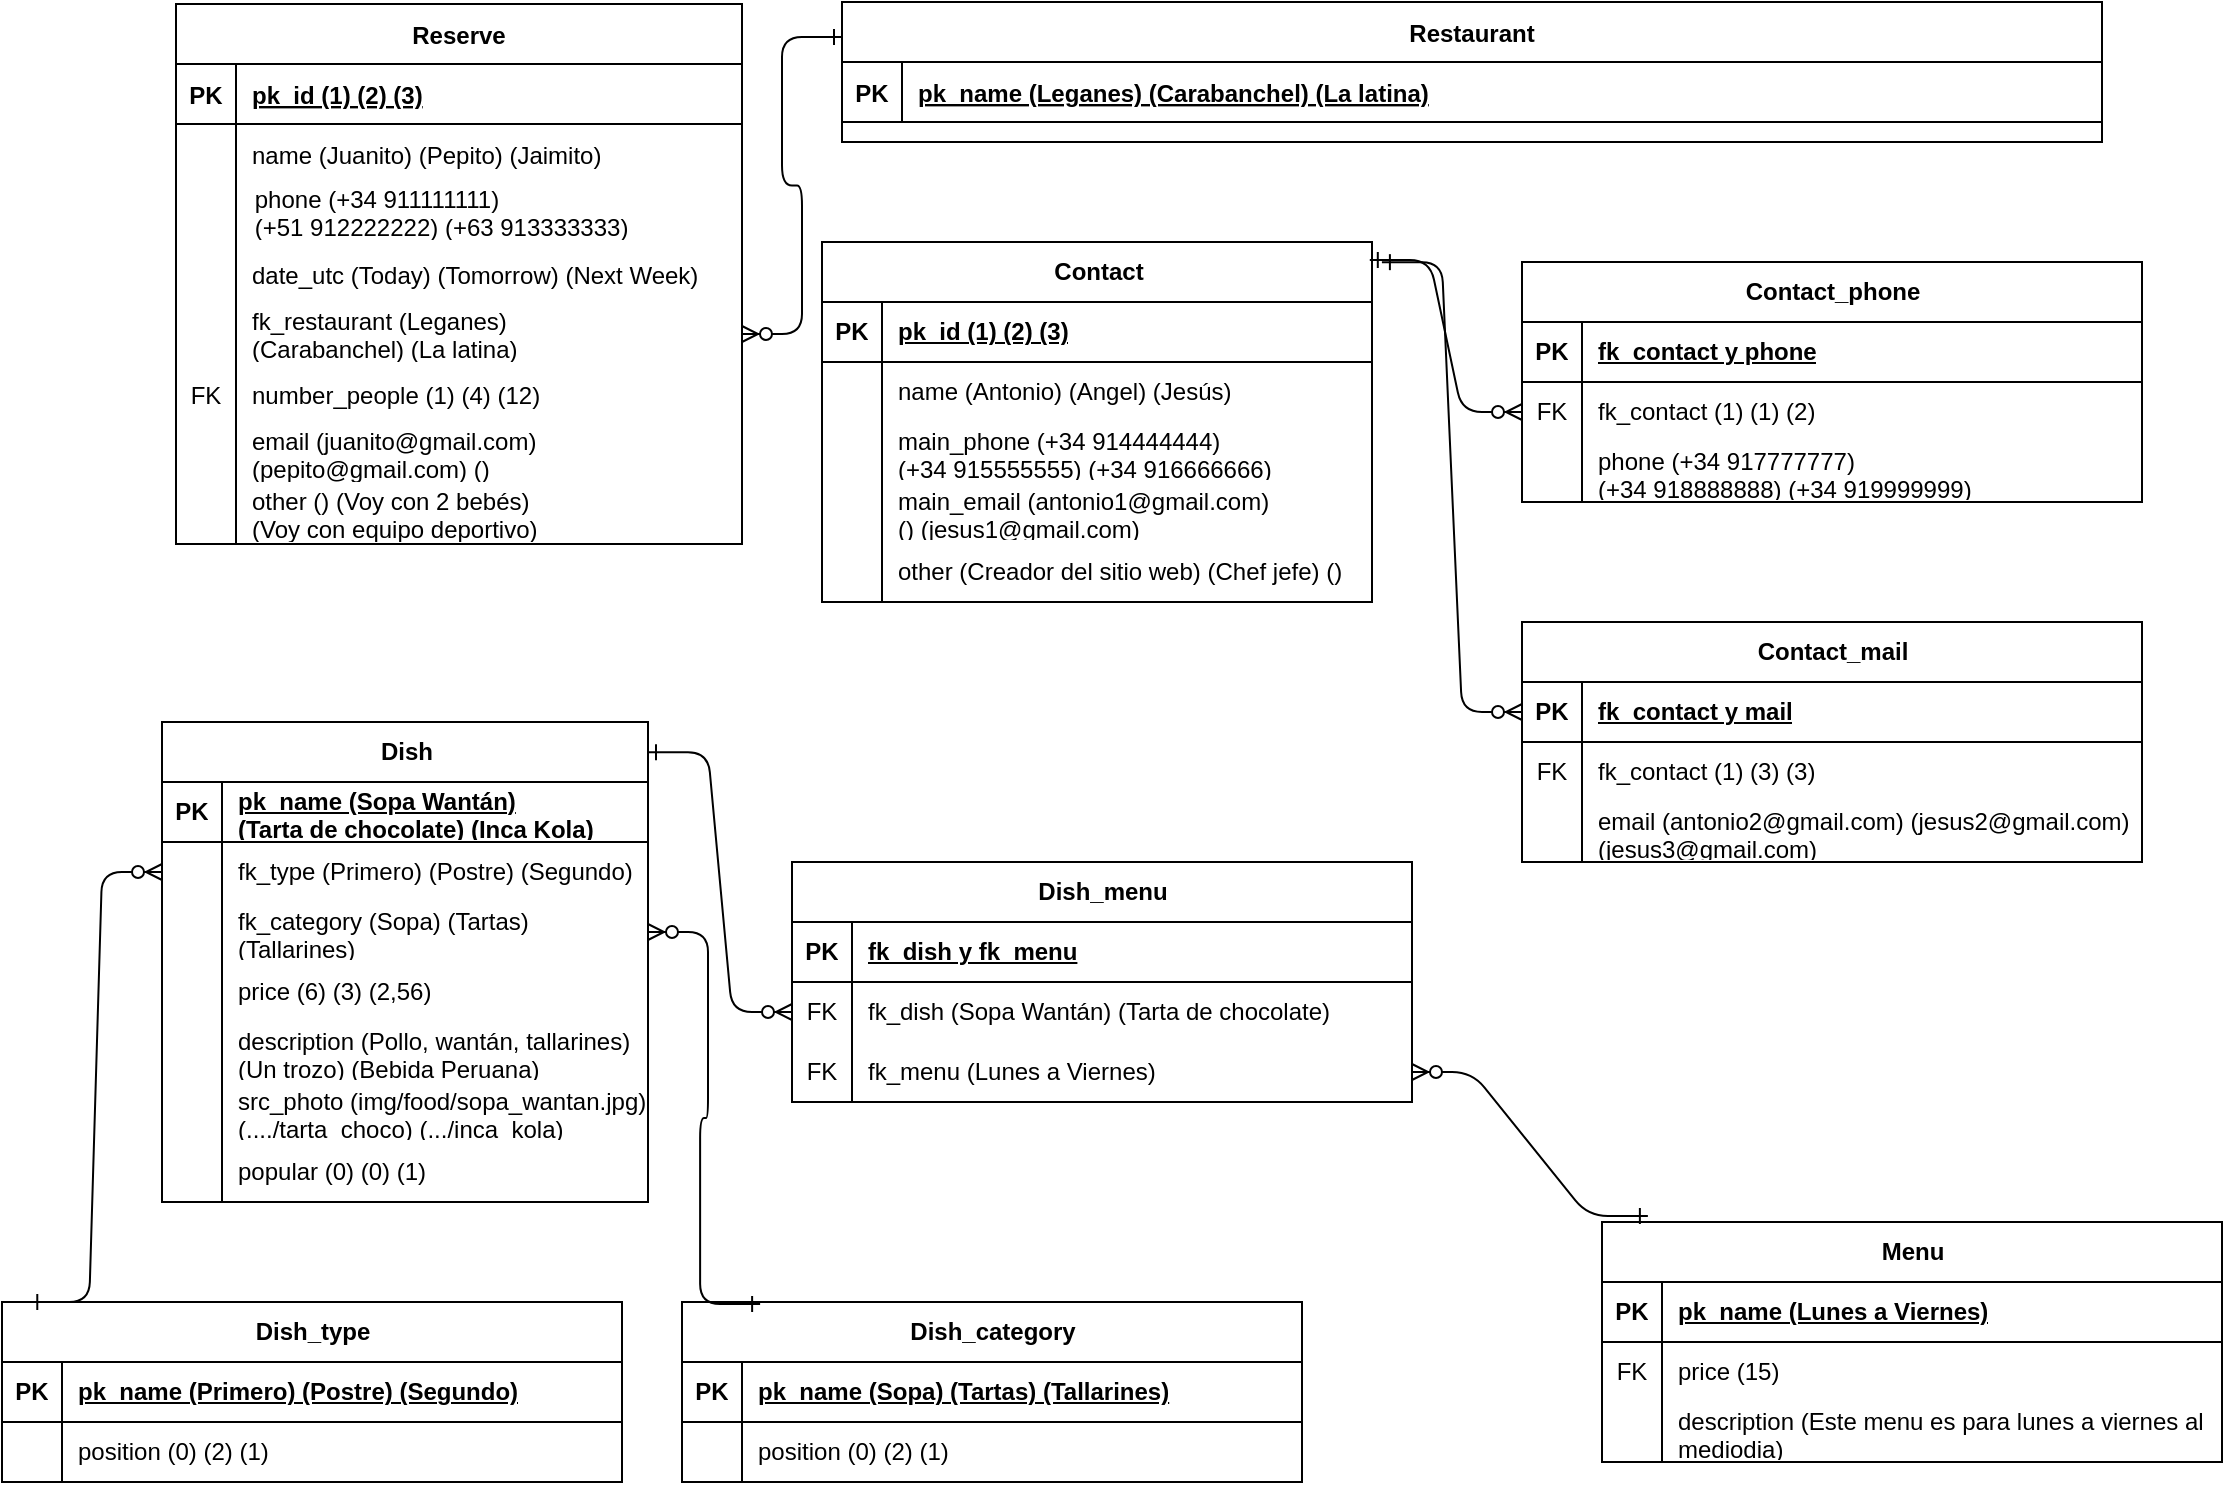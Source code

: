 <mxfile version="21.3.8" type="device">
  <diagram id="R2lEEEUBdFMjLlhIrx00" name="Page-1">
    <mxGraphModel dx="794" dy="492" grid="1" gridSize="10" guides="1" tooltips="1" connect="1" arrows="1" fold="1" page="1" pageScale="1" pageWidth="850" pageHeight="1100" math="0" shadow="0" extFonts="Permanent Marker^https://fonts.googleapis.com/css?family=Permanent+Marker">
      <root>
        <mxCell id="0" />
        <mxCell id="1" parent="0" />
        <mxCell id="C-vyLk0tnHw3VtMMgP7b-2" value="Restaurant" style="shape=table;startSize=30;container=1;collapsible=1;childLayout=tableLayout;fixedRows=1;rowLines=0;fontStyle=1;align=center;resizeLast=1;" parent="1" vertex="1">
          <mxGeometry x="450" y="120" width="630" height="70" as="geometry" />
        </mxCell>
        <mxCell id="C-vyLk0tnHw3VtMMgP7b-3" value="" style="shape=partialRectangle;collapsible=0;dropTarget=0;pointerEvents=0;fillColor=none;points=[[0,0.5],[1,0.5]];portConstraint=eastwest;top=0;left=0;right=0;bottom=1;" parent="C-vyLk0tnHw3VtMMgP7b-2" vertex="1">
          <mxGeometry y="30" width="630" height="30" as="geometry" />
        </mxCell>
        <mxCell id="C-vyLk0tnHw3VtMMgP7b-4" value="PK" style="shape=partialRectangle;overflow=hidden;connectable=0;fillColor=none;top=0;left=0;bottom=0;right=0;fontStyle=1;" parent="C-vyLk0tnHw3VtMMgP7b-3" vertex="1">
          <mxGeometry width="30" height="30" as="geometry">
            <mxRectangle width="30" height="30" as="alternateBounds" />
          </mxGeometry>
        </mxCell>
        <mxCell id="C-vyLk0tnHw3VtMMgP7b-5" value="pk_name (Leganes) (Carabanchel) (La latina)" style="shape=partialRectangle;overflow=hidden;connectable=0;fillColor=none;top=0;left=0;bottom=0;right=0;align=left;spacingLeft=6;fontStyle=5;" parent="C-vyLk0tnHw3VtMMgP7b-3" vertex="1">
          <mxGeometry x="30" width="600" height="30" as="geometry">
            <mxRectangle width="600" height="30" as="alternateBounds" />
          </mxGeometry>
        </mxCell>
        <mxCell id="C-vyLk0tnHw3VtMMgP7b-23" value="Reserve" style="shape=table;startSize=30;container=1;collapsible=1;childLayout=tableLayout;fixedRows=1;rowLines=0;fontStyle=1;align=center;resizeLast=1;" parent="1" vertex="1">
          <mxGeometry x="117" y="121" width="283" height="270" as="geometry">
            <mxRectangle x="120" y="120" width="100" height="30" as="alternateBounds" />
          </mxGeometry>
        </mxCell>
        <mxCell id="C-vyLk0tnHw3VtMMgP7b-24" value="" style="shape=partialRectangle;collapsible=0;dropTarget=0;pointerEvents=0;fillColor=none;points=[[0,0.5],[1,0.5]];portConstraint=eastwest;top=0;left=0;right=0;bottom=1;" parent="C-vyLk0tnHw3VtMMgP7b-23" vertex="1">
          <mxGeometry y="30" width="283" height="30" as="geometry" />
        </mxCell>
        <mxCell id="C-vyLk0tnHw3VtMMgP7b-25" value="PK" style="shape=partialRectangle;overflow=hidden;connectable=0;fillColor=none;top=0;left=0;bottom=0;right=0;fontStyle=1;" parent="C-vyLk0tnHw3VtMMgP7b-24" vertex="1">
          <mxGeometry width="30" height="30" as="geometry">
            <mxRectangle width="30" height="30" as="alternateBounds" />
          </mxGeometry>
        </mxCell>
        <mxCell id="C-vyLk0tnHw3VtMMgP7b-26" value="pk_id (1) (2) (3)" style="shape=partialRectangle;overflow=hidden;connectable=0;fillColor=none;top=0;left=0;bottom=0;right=0;align=left;spacingLeft=6;fontStyle=5;" parent="C-vyLk0tnHw3VtMMgP7b-24" vertex="1">
          <mxGeometry x="30" width="253" height="30" as="geometry">
            <mxRectangle width="253" height="30" as="alternateBounds" />
          </mxGeometry>
        </mxCell>
        <mxCell id="C-vyLk0tnHw3VtMMgP7b-27" value="" style="shape=partialRectangle;collapsible=0;dropTarget=0;pointerEvents=0;fillColor=none;points=[[0,0.5],[1,0.5]];portConstraint=eastwest;top=0;left=0;right=0;bottom=0;" parent="C-vyLk0tnHw3VtMMgP7b-23" vertex="1">
          <mxGeometry y="60" width="283" height="30" as="geometry" />
        </mxCell>
        <mxCell id="C-vyLk0tnHw3VtMMgP7b-28" value="" style="shape=partialRectangle;overflow=hidden;connectable=0;fillColor=none;top=0;left=0;bottom=0;right=0;" parent="C-vyLk0tnHw3VtMMgP7b-27" vertex="1">
          <mxGeometry width="30" height="30" as="geometry">
            <mxRectangle width="30" height="30" as="alternateBounds" />
          </mxGeometry>
        </mxCell>
        <mxCell id="C-vyLk0tnHw3VtMMgP7b-29" value="name (Juanito) (Pepito) (Jaimito)" style="shape=partialRectangle;overflow=hidden;connectable=0;fillColor=none;top=0;left=0;bottom=0;right=0;align=left;spacingLeft=6;" parent="C-vyLk0tnHw3VtMMgP7b-27" vertex="1">
          <mxGeometry x="30" width="253" height="30" as="geometry">
            <mxRectangle width="253" height="30" as="alternateBounds" />
          </mxGeometry>
        </mxCell>
        <mxCell id="7zgw28ENC4aDNDQbxI-Y-26" style="shape=partialRectangle;collapsible=0;dropTarget=0;pointerEvents=0;fillColor=none;points=[[0,0.5],[1,0.5]];portConstraint=eastwest;top=0;left=0;right=0;bottom=0;" parent="C-vyLk0tnHw3VtMMgP7b-23" vertex="1">
          <mxGeometry y="90" width="283" height="30" as="geometry" />
        </mxCell>
        <mxCell id="7zgw28ENC4aDNDQbxI-Y-27" style="shape=partialRectangle;overflow=hidden;connectable=0;fillColor=none;top=0;left=0;bottom=0;right=0;" parent="7zgw28ENC4aDNDQbxI-Y-26" vertex="1">
          <mxGeometry width="30" height="30" as="geometry">
            <mxRectangle width="30" height="30" as="alternateBounds" />
          </mxGeometry>
        </mxCell>
        <mxCell id="7zgw28ENC4aDNDQbxI-Y-28" style="shape=partialRectangle;overflow=hidden;connectable=0;fillColor=none;top=0;left=0;bottom=0;right=0;align=left;spacingLeft=6;" parent="7zgw28ENC4aDNDQbxI-Y-26" vertex="1">
          <mxGeometry x="30" width="253" height="30" as="geometry">
            <mxRectangle width="253" height="30" as="alternateBounds" />
          </mxGeometry>
        </mxCell>
        <mxCell id="7zgw28ENC4aDNDQbxI-Y-29" style="shape=partialRectangle;collapsible=0;dropTarget=0;pointerEvents=0;fillColor=none;points=[[0,0.5],[1,0.5]];portConstraint=eastwest;top=0;left=0;right=0;bottom=0;" parent="C-vyLk0tnHw3VtMMgP7b-23" vertex="1">
          <mxGeometry y="120" width="283" height="30" as="geometry" />
        </mxCell>
        <mxCell id="7zgw28ENC4aDNDQbxI-Y-30" style="shape=partialRectangle;overflow=hidden;connectable=0;fillColor=none;top=0;left=0;bottom=0;right=0;" parent="7zgw28ENC4aDNDQbxI-Y-29" vertex="1">
          <mxGeometry width="30" height="30" as="geometry">
            <mxRectangle width="30" height="30" as="alternateBounds" />
          </mxGeometry>
        </mxCell>
        <mxCell id="7zgw28ENC4aDNDQbxI-Y-31" value="date_utc (Today) (Tomorrow) (Next Week)" style="shape=partialRectangle;overflow=hidden;connectable=0;fillColor=none;top=0;left=0;bottom=0;right=0;align=left;spacingLeft=6;" parent="7zgw28ENC4aDNDQbxI-Y-29" vertex="1">
          <mxGeometry x="30" width="253" height="30" as="geometry">
            <mxRectangle width="253" height="30" as="alternateBounds" />
          </mxGeometry>
        </mxCell>
        <mxCell id="7zgw28ENC4aDNDQbxI-Y-32" style="shape=partialRectangle;collapsible=0;dropTarget=0;pointerEvents=0;fillColor=none;points=[[0,0.5],[1,0.5]];portConstraint=eastwest;top=0;left=0;right=0;bottom=0;" parent="C-vyLk0tnHw3VtMMgP7b-23" vertex="1">
          <mxGeometry y="150" width="283" height="30" as="geometry" />
        </mxCell>
        <mxCell id="7zgw28ENC4aDNDQbxI-Y-33" style="shape=partialRectangle;overflow=hidden;connectable=0;fillColor=none;top=0;left=0;bottom=0;right=0;" parent="7zgw28ENC4aDNDQbxI-Y-32" vertex="1">
          <mxGeometry width="30" height="30" as="geometry">
            <mxRectangle width="30" height="30" as="alternateBounds" />
          </mxGeometry>
        </mxCell>
        <mxCell id="7zgw28ENC4aDNDQbxI-Y-34" value="fk_restaurant (Leganes)&#xa;(Carabanchel) (La latina)" style="shape=partialRectangle;overflow=hidden;connectable=0;fillColor=none;top=0;left=0;bottom=0;right=0;align=left;spacingLeft=6;" parent="7zgw28ENC4aDNDQbxI-Y-32" vertex="1">
          <mxGeometry x="30" width="253" height="30" as="geometry">
            <mxRectangle width="253" height="30" as="alternateBounds" />
          </mxGeometry>
        </mxCell>
        <mxCell id="7zgw28ENC4aDNDQbxI-Y-35" style="shape=partialRectangle;collapsible=0;dropTarget=0;pointerEvents=0;fillColor=none;points=[[0,0.5],[1,0.5]];portConstraint=eastwest;top=0;left=0;right=0;bottom=0;" parent="C-vyLk0tnHw3VtMMgP7b-23" vertex="1">
          <mxGeometry y="180" width="283" height="30" as="geometry" />
        </mxCell>
        <mxCell id="7zgw28ENC4aDNDQbxI-Y-36" value="FK" style="shape=partialRectangle;overflow=hidden;connectable=0;fillColor=none;top=0;left=0;bottom=0;right=0;" parent="7zgw28ENC4aDNDQbxI-Y-35" vertex="1">
          <mxGeometry width="30" height="30" as="geometry">
            <mxRectangle width="30" height="30" as="alternateBounds" />
          </mxGeometry>
        </mxCell>
        <mxCell id="7zgw28ENC4aDNDQbxI-Y-37" value="number_people (1) (4) (12)" style="shape=partialRectangle;overflow=hidden;connectable=0;fillColor=none;top=0;left=0;bottom=0;right=0;align=left;spacingLeft=6;" parent="7zgw28ENC4aDNDQbxI-Y-35" vertex="1">
          <mxGeometry x="30" width="253" height="30" as="geometry">
            <mxRectangle width="253" height="30" as="alternateBounds" />
          </mxGeometry>
        </mxCell>
        <mxCell id="7zgw28ENC4aDNDQbxI-Y-60" style="shape=partialRectangle;collapsible=0;dropTarget=0;pointerEvents=0;fillColor=none;points=[[0,0.5],[1,0.5]];portConstraint=eastwest;top=0;left=0;right=0;bottom=0;" parent="C-vyLk0tnHw3VtMMgP7b-23" vertex="1">
          <mxGeometry y="210" width="283" height="30" as="geometry" />
        </mxCell>
        <mxCell id="7zgw28ENC4aDNDQbxI-Y-61" style="shape=partialRectangle;overflow=hidden;connectable=0;fillColor=none;top=0;left=0;bottom=0;right=0;" parent="7zgw28ENC4aDNDQbxI-Y-60" vertex="1">
          <mxGeometry width="30" height="30" as="geometry">
            <mxRectangle width="30" height="30" as="alternateBounds" />
          </mxGeometry>
        </mxCell>
        <mxCell id="7zgw28ENC4aDNDQbxI-Y-62" value="email (juanito@gmail.com) &#xa;(pepito@gmail.com) ()" style="shape=partialRectangle;overflow=hidden;connectable=0;fillColor=none;top=0;left=0;bottom=0;right=0;align=left;spacingLeft=6;" parent="7zgw28ENC4aDNDQbxI-Y-60" vertex="1">
          <mxGeometry x="30" width="253" height="30" as="geometry">
            <mxRectangle width="253" height="30" as="alternateBounds" />
          </mxGeometry>
        </mxCell>
        <mxCell id="p3CzTbBuklU4de4eUXxP-23" style="shape=partialRectangle;collapsible=0;dropTarget=0;pointerEvents=0;fillColor=none;points=[[0,0.5],[1,0.5]];portConstraint=eastwest;top=0;left=0;right=0;bottom=0;" parent="C-vyLk0tnHw3VtMMgP7b-23" vertex="1">
          <mxGeometry y="240" width="283" height="30" as="geometry" />
        </mxCell>
        <mxCell id="p3CzTbBuklU4de4eUXxP-24" style="shape=partialRectangle;overflow=hidden;connectable=0;fillColor=none;top=0;left=0;bottom=0;right=0;" parent="p3CzTbBuklU4de4eUXxP-23" vertex="1">
          <mxGeometry width="30" height="30" as="geometry">
            <mxRectangle width="30" height="30" as="alternateBounds" />
          </mxGeometry>
        </mxCell>
        <mxCell id="p3CzTbBuklU4de4eUXxP-25" value="other () (Voy con 2 bebés) &#xa;(Voy con equipo deportivo)" style="shape=partialRectangle;overflow=hidden;connectable=0;fillColor=none;top=0;left=0;bottom=0;right=0;align=left;spacingLeft=6;" parent="p3CzTbBuklU4de4eUXxP-23" vertex="1">
          <mxGeometry x="30" width="253" height="30" as="geometry">
            <mxRectangle width="253" height="30" as="alternateBounds" />
          </mxGeometry>
        </mxCell>
        <mxCell id="7zgw28ENC4aDNDQbxI-Y-10" value="" style="shape=partialRectangle;collapsible=0;dropTarget=0;pointerEvents=0;fillColor=none;points=[[0,0.5],[1,0.5]];portConstraint=eastwest;top=0;left=0;right=0;bottom=0;" parent="1" vertex="1">
          <mxGeometry x="118" y="210" width="282" height="30" as="geometry" />
        </mxCell>
        <mxCell id="7zgw28ENC4aDNDQbxI-Y-11" value="" style="shape=partialRectangle;overflow=hidden;connectable=0;fillColor=none;top=0;left=0;bottom=0;right=0;" parent="7zgw28ENC4aDNDQbxI-Y-10" vertex="1">
          <mxGeometry width="32.538" height="30" as="geometry" />
        </mxCell>
        <mxCell id="7zgw28ENC4aDNDQbxI-Y-12" value="phone (+34 911111111) &#xa;(+51 912222222) (+63 913333333)" style="shape=partialRectangle;overflow=hidden;connectable=0;fillColor=none;top=0;left=0;bottom=0;right=0;align=left;spacingLeft=6;" parent="7zgw28ENC4aDNDQbxI-Y-10" vertex="1">
          <mxGeometry x="30.369" width="249.462" height="30" as="geometry" />
        </mxCell>
        <mxCell id="C-vyLk0tnHw3VtMMgP7b-1" value="" style="edgeStyle=entityRelationEdgeStyle;endArrow=ERzeroToMany;startArrow=ERone;endFill=1;startFill=0;exitX=0;exitY=0.25;exitDx=0;exitDy=0;entryX=1;entryY=0.5;entryDx=0;entryDy=0;" parent="1" source="C-vyLk0tnHw3VtMMgP7b-2" target="7zgw28ENC4aDNDQbxI-Y-32" edge="1">
          <mxGeometry width="100" height="100" relative="1" as="geometry">
            <mxPoint x="340" y="720" as="sourcePoint" />
            <mxPoint x="440" y="620" as="targetPoint" />
          </mxGeometry>
        </mxCell>
        <mxCell id="p3CzTbBuklU4de4eUXxP-29" value="Dish" style="shape=table;startSize=30;container=1;collapsible=1;childLayout=tableLayout;fixedRows=1;rowLines=0;fontStyle=1;align=center;resizeLast=1;html=1;" parent="1" vertex="1">
          <mxGeometry x="110" y="480" width="243" height="240" as="geometry" />
        </mxCell>
        <mxCell id="p3CzTbBuklU4de4eUXxP-30" value="" style="shape=tableRow;horizontal=0;startSize=0;swimlaneHead=0;swimlaneBody=0;fillColor=none;collapsible=0;dropTarget=0;points=[[0,0.5],[1,0.5]];portConstraint=eastwest;top=0;left=0;right=0;bottom=1;" parent="p3CzTbBuklU4de4eUXxP-29" vertex="1">
          <mxGeometry y="30" width="243" height="30" as="geometry" />
        </mxCell>
        <mxCell id="p3CzTbBuklU4de4eUXxP-31" value="PK" style="shape=partialRectangle;connectable=0;fillColor=none;top=0;left=0;bottom=0;right=0;fontStyle=1;overflow=hidden;whiteSpace=wrap;html=1;" parent="p3CzTbBuklU4de4eUXxP-30" vertex="1">
          <mxGeometry width="30" height="30" as="geometry">
            <mxRectangle width="30" height="30" as="alternateBounds" />
          </mxGeometry>
        </mxCell>
        <mxCell id="p3CzTbBuklU4de4eUXxP-32" value="pk_name (Sopa Wantán) &lt;br&gt;(Tarta de chocolate) (Inca Kola)" style="shape=partialRectangle;connectable=0;fillColor=none;top=0;left=0;bottom=0;right=0;align=left;spacingLeft=6;fontStyle=5;overflow=hidden;whiteSpace=wrap;html=1;" parent="p3CzTbBuklU4de4eUXxP-30" vertex="1">
          <mxGeometry x="30" width="213" height="30" as="geometry">
            <mxRectangle width="213" height="30" as="alternateBounds" />
          </mxGeometry>
        </mxCell>
        <mxCell id="p3CzTbBuklU4de4eUXxP-33" value="" style="shape=tableRow;horizontal=0;startSize=0;swimlaneHead=0;swimlaneBody=0;fillColor=none;collapsible=0;dropTarget=0;points=[[0,0.5],[1,0.5]];portConstraint=eastwest;top=0;left=0;right=0;bottom=0;" parent="p3CzTbBuklU4de4eUXxP-29" vertex="1">
          <mxGeometry y="60" width="243" height="30" as="geometry" />
        </mxCell>
        <mxCell id="p3CzTbBuklU4de4eUXxP-34" value="" style="shape=partialRectangle;connectable=0;fillColor=none;top=0;left=0;bottom=0;right=0;editable=1;overflow=hidden;whiteSpace=wrap;html=1;" parent="p3CzTbBuklU4de4eUXxP-33" vertex="1">
          <mxGeometry width="30" height="30" as="geometry">
            <mxRectangle width="30" height="30" as="alternateBounds" />
          </mxGeometry>
        </mxCell>
        <mxCell id="p3CzTbBuklU4de4eUXxP-35" value="fk_type (Primero) (Postre) (Segundo)" style="shape=partialRectangle;connectable=0;fillColor=none;top=0;left=0;bottom=0;right=0;align=left;spacingLeft=6;overflow=hidden;whiteSpace=wrap;html=1;" parent="p3CzTbBuklU4de4eUXxP-33" vertex="1">
          <mxGeometry x="30" width="213" height="30" as="geometry">
            <mxRectangle width="213" height="30" as="alternateBounds" />
          </mxGeometry>
        </mxCell>
        <mxCell id="p3CzTbBuklU4de4eUXxP-36" value="" style="shape=tableRow;horizontal=0;startSize=0;swimlaneHead=0;swimlaneBody=0;fillColor=none;collapsible=0;dropTarget=0;points=[[0,0.5],[1,0.5]];portConstraint=eastwest;top=0;left=0;right=0;bottom=0;" parent="p3CzTbBuklU4de4eUXxP-29" vertex="1">
          <mxGeometry y="90" width="243" height="30" as="geometry" />
        </mxCell>
        <mxCell id="p3CzTbBuklU4de4eUXxP-37" value="" style="shape=partialRectangle;connectable=0;fillColor=none;top=0;left=0;bottom=0;right=0;editable=1;overflow=hidden;whiteSpace=wrap;html=1;" parent="p3CzTbBuklU4de4eUXxP-36" vertex="1">
          <mxGeometry width="30" height="30" as="geometry">
            <mxRectangle width="30" height="30" as="alternateBounds" />
          </mxGeometry>
        </mxCell>
        <mxCell id="p3CzTbBuklU4de4eUXxP-38" value="fk_category&amp;nbsp;(Sopa) (Tartas) (Tallarines)" style="shape=partialRectangle;connectable=0;fillColor=none;top=0;left=0;bottom=0;right=0;align=left;spacingLeft=6;overflow=hidden;whiteSpace=wrap;html=1;" parent="p3CzTbBuklU4de4eUXxP-36" vertex="1">
          <mxGeometry x="30" width="213" height="30" as="geometry">
            <mxRectangle width="213" height="30" as="alternateBounds" />
          </mxGeometry>
        </mxCell>
        <mxCell id="p3CzTbBuklU4de4eUXxP-63" style="shape=tableRow;horizontal=0;startSize=0;swimlaneHead=0;swimlaneBody=0;fillColor=none;collapsible=0;dropTarget=0;points=[[0,0.5],[1,0.5]];portConstraint=eastwest;top=0;left=0;right=0;bottom=0;" parent="p3CzTbBuklU4de4eUXxP-29" vertex="1">
          <mxGeometry y="120" width="243" height="30" as="geometry" />
        </mxCell>
        <mxCell id="p3CzTbBuklU4de4eUXxP-64" style="shape=partialRectangle;connectable=0;fillColor=none;top=0;left=0;bottom=0;right=0;editable=1;overflow=hidden;whiteSpace=wrap;html=1;" parent="p3CzTbBuklU4de4eUXxP-63" vertex="1">
          <mxGeometry width="30" height="30" as="geometry">
            <mxRectangle width="30" height="30" as="alternateBounds" />
          </mxGeometry>
        </mxCell>
        <mxCell id="p3CzTbBuklU4de4eUXxP-65" value="price (6) (3) (2,56)" style="shape=partialRectangle;connectable=0;fillColor=none;top=0;left=0;bottom=0;right=0;align=left;spacingLeft=6;overflow=hidden;whiteSpace=wrap;html=1;" parent="p3CzTbBuklU4de4eUXxP-63" vertex="1">
          <mxGeometry x="30" width="213" height="30" as="geometry">
            <mxRectangle width="213" height="30" as="alternateBounds" />
          </mxGeometry>
        </mxCell>
        <mxCell id="p3CzTbBuklU4de4eUXxP-66" style="shape=tableRow;horizontal=0;startSize=0;swimlaneHead=0;swimlaneBody=0;fillColor=none;collapsible=0;dropTarget=0;points=[[0,0.5],[1,0.5]];portConstraint=eastwest;top=0;left=0;right=0;bottom=0;" parent="p3CzTbBuklU4de4eUXxP-29" vertex="1">
          <mxGeometry y="150" width="243" height="30" as="geometry" />
        </mxCell>
        <mxCell id="p3CzTbBuklU4de4eUXxP-67" style="shape=partialRectangle;connectable=0;fillColor=none;top=0;left=0;bottom=0;right=0;editable=1;overflow=hidden;whiteSpace=wrap;html=1;" parent="p3CzTbBuklU4de4eUXxP-66" vertex="1">
          <mxGeometry width="30" height="30" as="geometry">
            <mxRectangle width="30" height="30" as="alternateBounds" />
          </mxGeometry>
        </mxCell>
        <mxCell id="p3CzTbBuklU4de4eUXxP-68" value="description (Pollo, wantán, tallarines)&lt;br style=&quot;border-color: var(--border-color);&quot;&gt;(Un trozo) (Bebida Peruana)" style="shape=partialRectangle;connectable=0;fillColor=none;top=0;left=0;bottom=0;right=0;align=left;spacingLeft=6;overflow=hidden;whiteSpace=wrap;html=1;" parent="p3CzTbBuklU4de4eUXxP-66" vertex="1">
          <mxGeometry x="30" width="213" height="30" as="geometry">
            <mxRectangle width="213" height="30" as="alternateBounds" />
          </mxGeometry>
        </mxCell>
        <mxCell id="PbHq4j0UCil3_hAsbw6i-41" style="shape=tableRow;horizontal=0;startSize=0;swimlaneHead=0;swimlaneBody=0;fillColor=none;collapsible=0;dropTarget=0;points=[[0,0.5],[1,0.5]];portConstraint=eastwest;top=0;left=0;right=0;bottom=0;" vertex="1" parent="p3CzTbBuklU4de4eUXxP-29">
          <mxGeometry y="180" width="243" height="30" as="geometry" />
        </mxCell>
        <mxCell id="PbHq4j0UCil3_hAsbw6i-42" style="shape=partialRectangle;connectable=0;fillColor=none;top=0;left=0;bottom=0;right=0;editable=1;overflow=hidden;whiteSpace=wrap;html=1;" vertex="1" parent="PbHq4j0UCil3_hAsbw6i-41">
          <mxGeometry width="30" height="30" as="geometry">
            <mxRectangle width="30" height="30" as="alternateBounds" />
          </mxGeometry>
        </mxCell>
        <mxCell id="PbHq4j0UCil3_hAsbw6i-43" value="src_photo (img/food/sopa_wantan.jpg)&lt;br style=&quot;border-color: var(--border-color);&quot;&gt;(..../tarta_choco) (.../inca_kola)" style="shape=partialRectangle;connectable=0;fillColor=none;top=0;left=0;bottom=0;right=0;align=left;spacingLeft=6;overflow=hidden;whiteSpace=wrap;html=1;" vertex="1" parent="PbHq4j0UCil3_hAsbw6i-41">
          <mxGeometry x="30" width="213" height="30" as="geometry">
            <mxRectangle width="213" height="30" as="alternateBounds" />
          </mxGeometry>
        </mxCell>
        <mxCell id="PbHq4j0UCil3_hAsbw6i-38" style="shape=tableRow;horizontal=0;startSize=0;swimlaneHead=0;swimlaneBody=0;fillColor=none;collapsible=0;dropTarget=0;points=[[0,0.5],[1,0.5]];portConstraint=eastwest;top=0;left=0;right=0;bottom=0;" vertex="1" parent="p3CzTbBuklU4de4eUXxP-29">
          <mxGeometry y="210" width="243" height="30" as="geometry" />
        </mxCell>
        <mxCell id="PbHq4j0UCil3_hAsbw6i-39" style="shape=partialRectangle;connectable=0;fillColor=none;top=0;left=0;bottom=0;right=0;editable=1;overflow=hidden;whiteSpace=wrap;html=1;" vertex="1" parent="PbHq4j0UCil3_hAsbw6i-38">
          <mxGeometry width="30" height="30" as="geometry">
            <mxRectangle width="30" height="30" as="alternateBounds" />
          </mxGeometry>
        </mxCell>
        <mxCell id="PbHq4j0UCil3_hAsbw6i-40" value="popular (0) (0) (1)" style="shape=partialRectangle;connectable=0;fillColor=none;top=0;left=0;bottom=0;right=0;align=left;spacingLeft=6;overflow=hidden;whiteSpace=wrap;html=1;" vertex="1" parent="PbHq4j0UCil3_hAsbw6i-38">
          <mxGeometry x="30" width="213" height="30" as="geometry">
            <mxRectangle width="213" height="30" as="alternateBounds" />
          </mxGeometry>
        </mxCell>
        <mxCell id="p3CzTbBuklU4de4eUXxP-47" value="Contact" style="shape=table;startSize=30;container=1;collapsible=1;childLayout=tableLayout;fixedRows=1;rowLines=0;fontStyle=1;align=center;resizeLast=1;html=1;" parent="1" vertex="1">
          <mxGeometry x="440" y="240" width="275" height="180" as="geometry" />
        </mxCell>
        <mxCell id="p3CzTbBuklU4de4eUXxP-48" value="" style="shape=tableRow;horizontal=0;startSize=0;swimlaneHead=0;swimlaneBody=0;fillColor=none;collapsible=0;dropTarget=0;points=[[0,0.5],[1,0.5]];portConstraint=eastwest;top=0;left=0;right=0;bottom=1;" parent="p3CzTbBuklU4de4eUXxP-47" vertex="1">
          <mxGeometry y="30" width="275" height="30" as="geometry" />
        </mxCell>
        <mxCell id="p3CzTbBuklU4de4eUXxP-49" value="PK" style="shape=partialRectangle;connectable=0;fillColor=none;top=0;left=0;bottom=0;right=0;fontStyle=1;overflow=hidden;whiteSpace=wrap;html=1;" parent="p3CzTbBuklU4de4eUXxP-48" vertex="1">
          <mxGeometry width="30" height="30" as="geometry">
            <mxRectangle width="30" height="30" as="alternateBounds" />
          </mxGeometry>
        </mxCell>
        <mxCell id="p3CzTbBuklU4de4eUXxP-50" value="pk_id&amp;nbsp;(1) (2) (3)" style="shape=partialRectangle;connectable=0;fillColor=none;top=0;left=0;bottom=0;right=0;align=left;spacingLeft=6;fontStyle=5;overflow=hidden;whiteSpace=wrap;html=1;" parent="p3CzTbBuklU4de4eUXxP-48" vertex="1">
          <mxGeometry x="30" width="245" height="30" as="geometry">
            <mxRectangle width="245" height="30" as="alternateBounds" />
          </mxGeometry>
        </mxCell>
        <mxCell id="p3CzTbBuklU4de4eUXxP-51" value="" style="shape=tableRow;horizontal=0;startSize=0;swimlaneHead=0;swimlaneBody=0;fillColor=none;collapsible=0;dropTarget=0;points=[[0,0.5],[1,0.5]];portConstraint=eastwest;top=0;left=0;right=0;bottom=0;" parent="p3CzTbBuklU4de4eUXxP-47" vertex="1">
          <mxGeometry y="60" width="275" height="30" as="geometry" />
        </mxCell>
        <mxCell id="p3CzTbBuklU4de4eUXxP-52" value="" style="shape=partialRectangle;connectable=0;fillColor=none;top=0;left=0;bottom=0;right=0;editable=1;overflow=hidden;whiteSpace=wrap;html=1;" parent="p3CzTbBuklU4de4eUXxP-51" vertex="1">
          <mxGeometry width="30" height="30" as="geometry">
            <mxRectangle width="30" height="30" as="alternateBounds" />
          </mxGeometry>
        </mxCell>
        <mxCell id="p3CzTbBuklU4de4eUXxP-53" value="name (Antonio) (Angel) (Jesús)" style="shape=partialRectangle;connectable=0;fillColor=none;top=0;left=0;bottom=0;right=0;align=left;spacingLeft=6;overflow=hidden;whiteSpace=wrap;html=1;" parent="p3CzTbBuklU4de4eUXxP-51" vertex="1">
          <mxGeometry x="30" width="245" height="30" as="geometry">
            <mxRectangle width="245" height="30" as="alternateBounds" />
          </mxGeometry>
        </mxCell>
        <mxCell id="p3CzTbBuklU4de4eUXxP-54" value="" style="shape=tableRow;horizontal=0;startSize=0;swimlaneHead=0;swimlaneBody=0;fillColor=none;collapsible=0;dropTarget=0;points=[[0,0.5],[1,0.5]];portConstraint=eastwest;top=0;left=0;right=0;bottom=0;" parent="p3CzTbBuklU4de4eUXxP-47" vertex="1">
          <mxGeometry y="90" width="275" height="30" as="geometry" />
        </mxCell>
        <mxCell id="p3CzTbBuklU4de4eUXxP-55" value="" style="shape=partialRectangle;connectable=0;fillColor=none;top=0;left=0;bottom=0;right=0;editable=1;overflow=hidden;whiteSpace=wrap;html=1;" parent="p3CzTbBuklU4de4eUXxP-54" vertex="1">
          <mxGeometry width="30" height="30" as="geometry">
            <mxRectangle width="30" height="30" as="alternateBounds" />
          </mxGeometry>
        </mxCell>
        <mxCell id="p3CzTbBuklU4de4eUXxP-56" value="main_phone (+34 914444444)&lt;br&gt;(+34 915555555) (+34 916666666)" style="shape=partialRectangle;connectable=0;fillColor=none;top=0;left=0;bottom=0;right=0;align=left;spacingLeft=6;overflow=hidden;whiteSpace=wrap;html=1;" parent="p3CzTbBuklU4de4eUXxP-54" vertex="1">
          <mxGeometry x="30" width="245" height="30" as="geometry">
            <mxRectangle width="245" height="30" as="alternateBounds" />
          </mxGeometry>
        </mxCell>
        <mxCell id="p3CzTbBuklU4de4eUXxP-57" style="shape=tableRow;horizontal=0;startSize=0;swimlaneHead=0;swimlaneBody=0;fillColor=none;collapsible=0;dropTarget=0;points=[[0,0.5],[1,0.5]];portConstraint=eastwest;top=0;left=0;right=0;bottom=0;" parent="p3CzTbBuklU4de4eUXxP-47" vertex="1">
          <mxGeometry y="120" width="275" height="30" as="geometry" />
        </mxCell>
        <mxCell id="p3CzTbBuklU4de4eUXxP-58" style="shape=partialRectangle;connectable=0;fillColor=none;top=0;left=0;bottom=0;right=0;editable=1;overflow=hidden;whiteSpace=wrap;html=1;" parent="p3CzTbBuklU4de4eUXxP-57" vertex="1">
          <mxGeometry width="30" height="30" as="geometry">
            <mxRectangle width="30" height="30" as="alternateBounds" />
          </mxGeometry>
        </mxCell>
        <mxCell id="p3CzTbBuklU4de4eUXxP-59" value="main_email (antonio1@gmail.com)&lt;br&gt;() (jesus1@gmail.com)" style="shape=partialRectangle;connectable=0;fillColor=none;top=0;left=0;bottom=0;right=0;align=left;spacingLeft=6;overflow=hidden;whiteSpace=wrap;html=1;" parent="p3CzTbBuklU4de4eUXxP-57" vertex="1">
          <mxGeometry x="30" width="245" height="30" as="geometry">
            <mxRectangle width="245" height="30" as="alternateBounds" />
          </mxGeometry>
        </mxCell>
        <mxCell id="p3CzTbBuklU4de4eUXxP-60" style="shape=tableRow;horizontal=0;startSize=0;swimlaneHead=0;swimlaneBody=0;fillColor=none;collapsible=0;dropTarget=0;points=[[0,0.5],[1,0.5]];portConstraint=eastwest;top=0;left=0;right=0;bottom=0;" parent="p3CzTbBuklU4de4eUXxP-47" vertex="1">
          <mxGeometry y="150" width="275" height="30" as="geometry" />
        </mxCell>
        <mxCell id="p3CzTbBuklU4de4eUXxP-61" style="shape=partialRectangle;connectable=0;fillColor=none;top=0;left=0;bottom=0;right=0;editable=1;overflow=hidden;whiteSpace=wrap;html=1;" parent="p3CzTbBuklU4de4eUXxP-60" vertex="1">
          <mxGeometry width="30" height="30" as="geometry">
            <mxRectangle width="30" height="30" as="alternateBounds" />
          </mxGeometry>
        </mxCell>
        <mxCell id="p3CzTbBuklU4de4eUXxP-62" value="other (Creador del sitio web) (Chef jefe) ()" style="shape=partialRectangle;connectable=0;fillColor=none;top=0;left=0;bottom=0;right=0;align=left;spacingLeft=6;overflow=hidden;whiteSpace=wrap;html=1;" parent="p3CzTbBuklU4de4eUXxP-60" vertex="1">
          <mxGeometry x="30" width="245" height="30" as="geometry">
            <mxRectangle width="245" height="30" as="alternateBounds" />
          </mxGeometry>
        </mxCell>
        <mxCell id="pUlzzDQUgVIpf3GcDSKe-24" value="Dish_menu" style="shape=table;startSize=30;container=1;collapsible=1;childLayout=tableLayout;fixedRows=1;rowLines=0;fontStyle=1;align=center;resizeLast=1;html=1;" parent="1" vertex="1">
          <mxGeometry x="425" y="550" width="310" height="120" as="geometry" />
        </mxCell>
        <mxCell id="pUlzzDQUgVIpf3GcDSKe-25" value="" style="shape=tableRow;horizontal=0;startSize=0;swimlaneHead=0;swimlaneBody=0;fillColor=none;collapsible=0;dropTarget=0;points=[[0,0.5],[1,0.5]];portConstraint=eastwest;top=0;left=0;right=0;bottom=1;" parent="pUlzzDQUgVIpf3GcDSKe-24" vertex="1">
          <mxGeometry y="30" width="310" height="30" as="geometry" />
        </mxCell>
        <mxCell id="pUlzzDQUgVIpf3GcDSKe-26" value="PK" style="shape=partialRectangle;connectable=0;fillColor=none;top=0;left=0;bottom=0;right=0;fontStyle=1;overflow=hidden;whiteSpace=wrap;html=1;" parent="pUlzzDQUgVIpf3GcDSKe-25" vertex="1">
          <mxGeometry width="30" height="30" as="geometry">
            <mxRectangle width="30" height="30" as="alternateBounds" />
          </mxGeometry>
        </mxCell>
        <mxCell id="pUlzzDQUgVIpf3GcDSKe-27" value="fk_dish y fk_menu" style="shape=partialRectangle;connectable=0;fillColor=none;top=0;left=0;bottom=0;right=0;align=left;spacingLeft=6;fontStyle=5;overflow=hidden;whiteSpace=wrap;html=1;" parent="pUlzzDQUgVIpf3GcDSKe-25" vertex="1">
          <mxGeometry x="30" width="280" height="30" as="geometry">
            <mxRectangle width="280" height="30" as="alternateBounds" />
          </mxGeometry>
        </mxCell>
        <mxCell id="pUlzzDQUgVIpf3GcDSKe-28" value="" style="shape=tableRow;horizontal=0;startSize=0;swimlaneHead=0;swimlaneBody=0;fillColor=none;collapsible=0;dropTarget=0;points=[[0,0.5],[1,0.5]];portConstraint=eastwest;top=0;left=0;right=0;bottom=0;" parent="pUlzzDQUgVIpf3GcDSKe-24" vertex="1">
          <mxGeometry y="60" width="310" height="30" as="geometry" />
        </mxCell>
        <mxCell id="pUlzzDQUgVIpf3GcDSKe-29" value="FK" style="shape=partialRectangle;connectable=0;fillColor=none;top=0;left=0;bottom=0;right=0;editable=1;overflow=hidden;whiteSpace=wrap;html=1;" parent="pUlzzDQUgVIpf3GcDSKe-28" vertex="1">
          <mxGeometry width="30" height="30" as="geometry">
            <mxRectangle width="30" height="30" as="alternateBounds" />
          </mxGeometry>
        </mxCell>
        <mxCell id="pUlzzDQUgVIpf3GcDSKe-30" value="fk_dish (Sopa Wantán)&amp;nbsp;(Tarta de chocolate)" style="shape=partialRectangle;connectable=0;fillColor=none;top=0;left=0;bottom=0;right=0;align=left;spacingLeft=6;overflow=hidden;whiteSpace=wrap;html=1;" parent="pUlzzDQUgVIpf3GcDSKe-28" vertex="1">
          <mxGeometry x="30" width="280" height="30" as="geometry">
            <mxRectangle width="280" height="30" as="alternateBounds" />
          </mxGeometry>
        </mxCell>
        <mxCell id="pUlzzDQUgVIpf3GcDSKe-31" style="shape=tableRow;horizontal=0;startSize=0;swimlaneHead=0;swimlaneBody=0;fillColor=none;collapsible=0;dropTarget=0;points=[[0,0.5],[1,0.5]];portConstraint=eastwest;top=0;left=0;right=0;bottom=0;" parent="pUlzzDQUgVIpf3GcDSKe-24" vertex="1">
          <mxGeometry y="90" width="310" height="30" as="geometry" />
        </mxCell>
        <mxCell id="pUlzzDQUgVIpf3GcDSKe-32" value="FK" style="shape=partialRectangle;connectable=0;fillColor=none;top=0;left=0;bottom=0;right=0;editable=1;overflow=hidden;whiteSpace=wrap;html=1;" parent="pUlzzDQUgVIpf3GcDSKe-31" vertex="1">
          <mxGeometry width="30" height="30" as="geometry">
            <mxRectangle width="30" height="30" as="alternateBounds" />
          </mxGeometry>
        </mxCell>
        <mxCell id="pUlzzDQUgVIpf3GcDSKe-33" value="fk_menu (Lunes a Viernes)" style="shape=partialRectangle;connectable=0;fillColor=none;top=0;left=0;bottom=0;right=0;align=left;spacingLeft=6;overflow=hidden;whiteSpace=wrap;html=1;" parent="pUlzzDQUgVIpf3GcDSKe-31" vertex="1">
          <mxGeometry x="30" width="280" height="30" as="geometry">
            <mxRectangle width="280" height="30" as="alternateBounds" />
          </mxGeometry>
        </mxCell>
        <mxCell id="pUlzzDQUgVIpf3GcDSKe-34" value="" style="edgeStyle=entityRelationEdgeStyle;endArrow=ERzeroToMany;startArrow=ERone;endFill=1;startFill=0;exitX=1;exitY=0.063;exitDx=0;exitDy=0;entryX=0;entryY=0.5;entryDx=0;entryDy=0;exitPerimeter=0;" parent="1" source="p3CzTbBuklU4de4eUXxP-29" target="pUlzzDQUgVIpf3GcDSKe-28" edge="1">
          <mxGeometry width="100" height="100" relative="1" as="geometry">
            <mxPoint x="250" y="750" as="sourcePoint" />
            <mxPoint x="190" y="750" as="targetPoint" />
          </mxGeometry>
        </mxCell>
        <mxCell id="EdvxfGF353glu_bLHWHx-54" value="" style="edgeStyle=entityRelationEdgeStyle;endArrow=ERzeroToMany;startArrow=ERone;endFill=1;startFill=0;exitX=0.996;exitY=0.05;exitDx=0;exitDy=0;entryX=0;entryY=0.5;entryDx=0;entryDy=0;exitPerimeter=0;" parent="1" source="p3CzTbBuklU4de4eUXxP-47" target="PbHq4j0UCil3_hAsbw6i-5" edge="1">
          <mxGeometry width="100" height="100" relative="1" as="geometry">
            <mxPoint x="803" y="389" as="sourcePoint" />
            <mxPoint x="790" y="325" as="targetPoint" />
          </mxGeometry>
        </mxCell>
        <mxCell id="EdvxfGF353glu_bLHWHx-55" value="" style="edgeStyle=entityRelationEdgeStyle;endArrow=ERzeroToMany;startArrow=ERone;endFill=1;startFill=0;exitX=1.018;exitY=0.056;exitDx=0;exitDy=0;entryX=0;entryY=0.5;entryDx=0;entryDy=0;exitPerimeter=0;" parent="1" source="p3CzTbBuklU4de4eUXxP-47" target="PbHq4j0UCil3_hAsbw6i-12" edge="1">
          <mxGeometry width="100" height="100" relative="1" as="geometry">
            <mxPoint x="725" y="295" as="sourcePoint" />
            <mxPoint x="790" y="485" as="targetPoint" />
          </mxGeometry>
        </mxCell>
        <mxCell id="PbHq4j0UCil3_hAsbw6i-1" value="Contact_phone" style="shape=table;startSize=30;container=1;collapsible=1;childLayout=tableLayout;fixedRows=1;rowLines=0;fontStyle=1;align=center;resizeLast=1;html=1;" vertex="1" parent="1">
          <mxGeometry x="790" y="250" width="310" height="120" as="geometry" />
        </mxCell>
        <mxCell id="PbHq4j0UCil3_hAsbw6i-2" value="" style="shape=tableRow;horizontal=0;startSize=0;swimlaneHead=0;swimlaneBody=0;fillColor=none;collapsible=0;dropTarget=0;points=[[0,0.5],[1,0.5]];portConstraint=eastwest;top=0;left=0;right=0;bottom=1;" vertex="1" parent="PbHq4j0UCil3_hAsbw6i-1">
          <mxGeometry y="30" width="310" height="30" as="geometry" />
        </mxCell>
        <mxCell id="PbHq4j0UCil3_hAsbw6i-3" value="PK" style="shape=partialRectangle;connectable=0;fillColor=none;top=0;left=0;bottom=0;right=0;fontStyle=1;overflow=hidden;whiteSpace=wrap;html=1;" vertex="1" parent="PbHq4j0UCil3_hAsbw6i-2">
          <mxGeometry width="30" height="30" as="geometry">
            <mxRectangle width="30" height="30" as="alternateBounds" />
          </mxGeometry>
        </mxCell>
        <mxCell id="PbHq4j0UCil3_hAsbw6i-4" value="fk_contact y phone" style="shape=partialRectangle;connectable=0;fillColor=none;top=0;left=0;bottom=0;right=0;align=left;spacingLeft=6;fontStyle=5;overflow=hidden;whiteSpace=wrap;html=1;" vertex="1" parent="PbHq4j0UCil3_hAsbw6i-2">
          <mxGeometry x="30" width="280" height="30" as="geometry">
            <mxRectangle width="280" height="30" as="alternateBounds" />
          </mxGeometry>
        </mxCell>
        <mxCell id="PbHq4j0UCil3_hAsbw6i-5" value="" style="shape=tableRow;horizontal=0;startSize=0;swimlaneHead=0;swimlaneBody=0;fillColor=none;collapsible=0;dropTarget=0;points=[[0,0.5],[1,0.5]];portConstraint=eastwest;top=0;left=0;right=0;bottom=0;" vertex="1" parent="PbHq4j0UCil3_hAsbw6i-1">
          <mxGeometry y="60" width="310" height="30" as="geometry" />
        </mxCell>
        <mxCell id="PbHq4j0UCil3_hAsbw6i-6" value="FK" style="shape=partialRectangle;connectable=0;fillColor=none;top=0;left=0;bottom=0;right=0;editable=1;overflow=hidden;whiteSpace=wrap;html=1;" vertex="1" parent="PbHq4j0UCil3_hAsbw6i-5">
          <mxGeometry width="30" height="30" as="geometry">
            <mxRectangle width="30" height="30" as="alternateBounds" />
          </mxGeometry>
        </mxCell>
        <mxCell id="PbHq4j0UCil3_hAsbw6i-7" value="fk_contact (1) (1) (2)" style="shape=partialRectangle;connectable=0;fillColor=none;top=0;left=0;bottom=0;right=0;align=left;spacingLeft=6;overflow=hidden;whiteSpace=wrap;html=1;" vertex="1" parent="PbHq4j0UCil3_hAsbw6i-5">
          <mxGeometry x="30" width="280" height="30" as="geometry">
            <mxRectangle width="280" height="30" as="alternateBounds" />
          </mxGeometry>
        </mxCell>
        <mxCell id="PbHq4j0UCil3_hAsbw6i-8" style="shape=tableRow;horizontal=0;startSize=0;swimlaneHead=0;swimlaneBody=0;fillColor=none;collapsible=0;dropTarget=0;points=[[0,0.5],[1,0.5]];portConstraint=eastwest;top=0;left=0;right=0;bottom=0;" vertex="1" parent="PbHq4j0UCil3_hAsbw6i-1">
          <mxGeometry y="90" width="310" height="30" as="geometry" />
        </mxCell>
        <mxCell id="PbHq4j0UCil3_hAsbw6i-9" value="" style="shape=partialRectangle;connectable=0;fillColor=none;top=0;left=0;bottom=0;right=0;editable=1;overflow=hidden;whiteSpace=wrap;html=1;" vertex="1" parent="PbHq4j0UCil3_hAsbw6i-8">
          <mxGeometry width="30" height="30" as="geometry">
            <mxRectangle width="30" height="30" as="alternateBounds" />
          </mxGeometry>
        </mxCell>
        <mxCell id="PbHq4j0UCil3_hAsbw6i-10" value="phone (+34 917777777)&amp;nbsp;&lt;br style=&quot;border-color: var(--border-color); padding: 0px; margin: 0px;&quot;&gt;&lt;span style=&quot;&quot;&gt;(+34 918888888) (+34 919999999)&lt;/span&gt;" style="shape=partialRectangle;connectable=0;fillColor=none;top=0;left=0;bottom=0;right=0;align=left;spacingLeft=6;overflow=hidden;whiteSpace=wrap;html=1;" vertex="1" parent="PbHq4j0UCil3_hAsbw6i-8">
          <mxGeometry x="30" width="280" height="30" as="geometry">
            <mxRectangle width="280" height="30" as="alternateBounds" />
          </mxGeometry>
        </mxCell>
        <mxCell id="PbHq4j0UCil3_hAsbw6i-11" value="Contact_mail" style="shape=table;startSize=30;container=1;collapsible=1;childLayout=tableLayout;fixedRows=1;rowLines=0;fontStyle=1;align=center;resizeLast=1;html=1;" vertex="1" parent="1">
          <mxGeometry x="790" y="430" width="310" height="120" as="geometry" />
        </mxCell>
        <mxCell id="PbHq4j0UCil3_hAsbw6i-12" value="" style="shape=tableRow;horizontal=0;startSize=0;swimlaneHead=0;swimlaneBody=0;fillColor=none;collapsible=0;dropTarget=0;points=[[0,0.5],[1,0.5]];portConstraint=eastwest;top=0;left=0;right=0;bottom=1;" vertex="1" parent="PbHq4j0UCil3_hAsbw6i-11">
          <mxGeometry y="30" width="310" height="30" as="geometry" />
        </mxCell>
        <mxCell id="PbHq4j0UCil3_hAsbw6i-13" value="PK" style="shape=partialRectangle;connectable=0;fillColor=none;top=0;left=0;bottom=0;right=0;fontStyle=1;overflow=hidden;whiteSpace=wrap;html=1;" vertex="1" parent="PbHq4j0UCil3_hAsbw6i-12">
          <mxGeometry width="30" height="30" as="geometry">
            <mxRectangle width="30" height="30" as="alternateBounds" />
          </mxGeometry>
        </mxCell>
        <mxCell id="PbHq4j0UCil3_hAsbw6i-14" value="fk_contact y mail" style="shape=partialRectangle;connectable=0;fillColor=none;top=0;left=0;bottom=0;right=0;align=left;spacingLeft=6;fontStyle=5;overflow=hidden;whiteSpace=wrap;html=1;" vertex="1" parent="PbHq4j0UCil3_hAsbw6i-12">
          <mxGeometry x="30" width="280" height="30" as="geometry">
            <mxRectangle width="280" height="30" as="alternateBounds" />
          </mxGeometry>
        </mxCell>
        <mxCell id="PbHq4j0UCil3_hAsbw6i-15" value="" style="shape=tableRow;horizontal=0;startSize=0;swimlaneHead=0;swimlaneBody=0;fillColor=none;collapsible=0;dropTarget=0;points=[[0,0.5],[1,0.5]];portConstraint=eastwest;top=0;left=0;right=0;bottom=0;" vertex="1" parent="PbHq4j0UCil3_hAsbw6i-11">
          <mxGeometry y="60" width="310" height="30" as="geometry" />
        </mxCell>
        <mxCell id="PbHq4j0UCil3_hAsbw6i-16" value="FK" style="shape=partialRectangle;connectable=0;fillColor=none;top=0;left=0;bottom=0;right=0;editable=1;overflow=hidden;whiteSpace=wrap;html=1;" vertex="1" parent="PbHq4j0UCil3_hAsbw6i-15">
          <mxGeometry width="30" height="30" as="geometry">
            <mxRectangle width="30" height="30" as="alternateBounds" />
          </mxGeometry>
        </mxCell>
        <mxCell id="PbHq4j0UCil3_hAsbw6i-17" value="fk_contact (1) (3) (3)" style="shape=partialRectangle;connectable=0;fillColor=none;top=0;left=0;bottom=0;right=0;align=left;spacingLeft=6;overflow=hidden;whiteSpace=wrap;html=1;" vertex="1" parent="PbHq4j0UCil3_hAsbw6i-15">
          <mxGeometry x="30" width="280" height="30" as="geometry">
            <mxRectangle width="280" height="30" as="alternateBounds" />
          </mxGeometry>
        </mxCell>
        <mxCell id="PbHq4j0UCil3_hAsbw6i-18" style="shape=tableRow;horizontal=0;startSize=0;swimlaneHead=0;swimlaneBody=0;fillColor=none;collapsible=0;dropTarget=0;points=[[0,0.5],[1,0.5]];portConstraint=eastwest;top=0;left=0;right=0;bottom=0;" vertex="1" parent="PbHq4j0UCil3_hAsbw6i-11">
          <mxGeometry y="90" width="310" height="30" as="geometry" />
        </mxCell>
        <mxCell id="PbHq4j0UCil3_hAsbw6i-19" value="" style="shape=partialRectangle;connectable=0;fillColor=none;top=0;left=0;bottom=0;right=0;editable=1;overflow=hidden;whiteSpace=wrap;html=1;" vertex="1" parent="PbHq4j0UCil3_hAsbw6i-18">
          <mxGeometry width="30" height="30" as="geometry">
            <mxRectangle width="30" height="30" as="alternateBounds" />
          </mxGeometry>
        </mxCell>
        <mxCell id="PbHq4j0UCil3_hAsbw6i-20" value="email (antonio2@gmail.com) (jesus2@gmail.com)&lt;br style=&quot;border-color: var(--border-color); padding: 0px; margin: 0px;&quot;&gt;&lt;span style=&quot;&quot;&gt;(jesus3@gmail.com)&lt;/span&gt;" style="shape=partialRectangle;connectable=0;fillColor=none;top=0;left=0;bottom=0;right=0;align=left;spacingLeft=6;overflow=hidden;whiteSpace=wrap;html=1;" vertex="1" parent="PbHq4j0UCil3_hAsbw6i-18">
          <mxGeometry x="30" width="280" height="30" as="geometry">
            <mxRectangle width="280" height="30" as="alternateBounds" />
          </mxGeometry>
        </mxCell>
        <mxCell id="PbHq4j0UCil3_hAsbw6i-21" value="Dish_type" style="shape=table;startSize=30;container=1;collapsible=1;childLayout=tableLayout;fixedRows=1;rowLines=0;fontStyle=1;align=center;resizeLast=1;html=1;" vertex="1" parent="1">
          <mxGeometry x="30" y="770" width="310" height="90" as="geometry" />
        </mxCell>
        <mxCell id="PbHq4j0UCil3_hAsbw6i-22" value="" style="shape=tableRow;horizontal=0;startSize=0;swimlaneHead=0;swimlaneBody=0;fillColor=none;collapsible=0;dropTarget=0;points=[[0,0.5],[1,0.5]];portConstraint=eastwest;top=0;left=0;right=0;bottom=1;" vertex="1" parent="PbHq4j0UCil3_hAsbw6i-21">
          <mxGeometry y="30" width="310" height="30" as="geometry" />
        </mxCell>
        <mxCell id="PbHq4j0UCil3_hAsbw6i-23" value="PK" style="shape=partialRectangle;connectable=0;fillColor=none;top=0;left=0;bottom=0;right=0;fontStyle=1;overflow=hidden;whiteSpace=wrap;html=1;" vertex="1" parent="PbHq4j0UCil3_hAsbw6i-22">
          <mxGeometry width="30" height="30" as="geometry">
            <mxRectangle width="30" height="30" as="alternateBounds" />
          </mxGeometry>
        </mxCell>
        <mxCell id="PbHq4j0UCil3_hAsbw6i-24" value="pk_name (Primero) (Postre) (Segundo)" style="shape=partialRectangle;connectable=0;fillColor=none;top=0;left=0;bottom=0;right=0;align=left;spacingLeft=6;fontStyle=5;overflow=hidden;whiteSpace=wrap;html=1;" vertex="1" parent="PbHq4j0UCil3_hAsbw6i-22">
          <mxGeometry x="30" width="280" height="30" as="geometry">
            <mxRectangle width="280" height="30" as="alternateBounds" />
          </mxGeometry>
        </mxCell>
        <mxCell id="PbHq4j0UCil3_hAsbw6i-25" value="" style="shape=tableRow;horizontal=0;startSize=0;swimlaneHead=0;swimlaneBody=0;fillColor=none;collapsible=0;dropTarget=0;points=[[0,0.5],[1,0.5]];portConstraint=eastwest;top=0;left=0;right=0;bottom=0;" vertex="1" parent="PbHq4j0UCil3_hAsbw6i-21">
          <mxGeometry y="60" width="310" height="30" as="geometry" />
        </mxCell>
        <mxCell id="PbHq4j0UCil3_hAsbw6i-26" value="" style="shape=partialRectangle;connectable=0;fillColor=none;top=0;left=0;bottom=0;right=0;editable=1;overflow=hidden;whiteSpace=wrap;html=1;" vertex="1" parent="PbHq4j0UCil3_hAsbw6i-25">
          <mxGeometry width="30" height="30" as="geometry">
            <mxRectangle width="30" height="30" as="alternateBounds" />
          </mxGeometry>
        </mxCell>
        <mxCell id="PbHq4j0UCil3_hAsbw6i-27" value="position (0) (2) (1)" style="shape=partialRectangle;connectable=0;fillColor=none;top=0;left=0;bottom=0;right=0;align=left;spacingLeft=6;overflow=hidden;whiteSpace=wrap;html=1;" vertex="1" parent="PbHq4j0UCil3_hAsbw6i-25">
          <mxGeometry x="30" width="280" height="30" as="geometry">
            <mxRectangle width="280" height="30" as="alternateBounds" />
          </mxGeometry>
        </mxCell>
        <mxCell id="PbHq4j0UCil3_hAsbw6i-31" value="Dish_category" style="shape=table;startSize=30;container=1;collapsible=1;childLayout=tableLayout;fixedRows=1;rowLines=0;fontStyle=1;align=center;resizeLast=1;html=1;" vertex="1" parent="1">
          <mxGeometry x="370" y="770" width="310" height="90" as="geometry" />
        </mxCell>
        <mxCell id="PbHq4j0UCil3_hAsbw6i-32" value="" style="shape=tableRow;horizontal=0;startSize=0;swimlaneHead=0;swimlaneBody=0;fillColor=none;collapsible=0;dropTarget=0;points=[[0,0.5],[1,0.5]];portConstraint=eastwest;top=0;left=0;right=0;bottom=1;" vertex="1" parent="PbHq4j0UCil3_hAsbw6i-31">
          <mxGeometry y="30" width="310" height="30" as="geometry" />
        </mxCell>
        <mxCell id="PbHq4j0UCil3_hAsbw6i-33" value="PK" style="shape=partialRectangle;connectable=0;fillColor=none;top=0;left=0;bottom=0;right=0;fontStyle=1;overflow=hidden;whiteSpace=wrap;html=1;" vertex="1" parent="PbHq4j0UCil3_hAsbw6i-32">
          <mxGeometry width="30" height="30" as="geometry">
            <mxRectangle width="30" height="30" as="alternateBounds" />
          </mxGeometry>
        </mxCell>
        <mxCell id="PbHq4j0UCil3_hAsbw6i-34" value="pk_name (Sopa) (Tartas) (Tallarines)" style="shape=partialRectangle;connectable=0;fillColor=none;top=0;left=0;bottom=0;right=0;align=left;spacingLeft=6;fontStyle=5;overflow=hidden;whiteSpace=wrap;html=1;" vertex="1" parent="PbHq4j0UCil3_hAsbw6i-32">
          <mxGeometry x="30" width="280" height="30" as="geometry">
            <mxRectangle width="280" height="30" as="alternateBounds" />
          </mxGeometry>
        </mxCell>
        <mxCell id="PbHq4j0UCil3_hAsbw6i-35" value="" style="shape=tableRow;horizontal=0;startSize=0;swimlaneHead=0;swimlaneBody=0;fillColor=none;collapsible=0;dropTarget=0;points=[[0,0.5],[1,0.5]];portConstraint=eastwest;top=0;left=0;right=0;bottom=0;" vertex="1" parent="PbHq4j0UCil3_hAsbw6i-31">
          <mxGeometry y="60" width="310" height="30" as="geometry" />
        </mxCell>
        <mxCell id="PbHq4j0UCil3_hAsbw6i-36" value="" style="shape=partialRectangle;connectable=0;fillColor=none;top=0;left=0;bottom=0;right=0;editable=1;overflow=hidden;whiteSpace=wrap;html=1;" vertex="1" parent="PbHq4j0UCil3_hAsbw6i-35">
          <mxGeometry width="30" height="30" as="geometry">
            <mxRectangle width="30" height="30" as="alternateBounds" />
          </mxGeometry>
        </mxCell>
        <mxCell id="PbHq4j0UCil3_hAsbw6i-37" value="position (0) (2) (1)" style="shape=partialRectangle;connectable=0;fillColor=none;top=0;left=0;bottom=0;right=0;align=left;spacingLeft=6;overflow=hidden;whiteSpace=wrap;html=1;" vertex="1" parent="PbHq4j0UCil3_hAsbw6i-35">
          <mxGeometry x="30" width="280" height="30" as="geometry">
            <mxRectangle width="280" height="30" as="alternateBounds" />
          </mxGeometry>
        </mxCell>
        <mxCell id="PbHq4j0UCil3_hAsbw6i-44" value="" style="edgeStyle=entityRelationEdgeStyle;endArrow=ERzeroToMany;startArrow=ERone;endFill=1;startFill=0;entryX=0;entryY=0.5;entryDx=0;entryDy=0;exitX=0.044;exitY=0;exitDx=0;exitDy=0;exitPerimeter=0;" edge="1" parent="1" source="PbHq4j0UCil3_hAsbw6i-21" target="p3CzTbBuklU4de4eUXxP-33">
          <mxGeometry width="100" height="100" relative="1" as="geometry">
            <mxPoint x="400" y="670" as="sourcePoint" />
            <mxPoint x="557" y="800" as="targetPoint" />
          </mxGeometry>
        </mxCell>
        <mxCell id="PbHq4j0UCil3_hAsbw6i-46" value="" style="edgeStyle=entityRelationEdgeStyle;endArrow=ERzeroToMany;startArrow=ERone;endFill=1;startFill=0;entryX=1;entryY=0.5;entryDx=0;entryDy=0;exitX=0.126;exitY=0.011;exitDx=0;exitDy=0;exitPerimeter=0;" edge="1" parent="1" source="PbHq4j0UCil3_hAsbw6i-31" target="p3CzTbBuklU4de4eUXxP-36">
          <mxGeometry width="100" height="100" relative="1" as="geometry">
            <mxPoint x="354" y="805" as="sourcePoint" />
            <mxPoint x="420" y="590" as="targetPoint" />
          </mxGeometry>
        </mxCell>
        <mxCell id="PbHq4j0UCil3_hAsbw6i-47" value="Menu" style="shape=table;startSize=30;container=1;collapsible=1;childLayout=tableLayout;fixedRows=1;rowLines=0;fontStyle=1;align=center;resizeLast=1;html=1;" vertex="1" parent="1">
          <mxGeometry x="830" y="730" width="310" height="120" as="geometry" />
        </mxCell>
        <mxCell id="PbHq4j0UCil3_hAsbw6i-48" value="" style="shape=tableRow;horizontal=0;startSize=0;swimlaneHead=0;swimlaneBody=0;fillColor=none;collapsible=0;dropTarget=0;points=[[0,0.5],[1,0.5]];portConstraint=eastwest;top=0;left=0;right=0;bottom=1;" vertex="1" parent="PbHq4j0UCil3_hAsbw6i-47">
          <mxGeometry y="30" width="310" height="30" as="geometry" />
        </mxCell>
        <mxCell id="PbHq4j0UCil3_hAsbw6i-49" value="PK" style="shape=partialRectangle;connectable=0;fillColor=none;top=0;left=0;bottom=0;right=0;fontStyle=1;overflow=hidden;whiteSpace=wrap;html=1;" vertex="1" parent="PbHq4j0UCil3_hAsbw6i-48">
          <mxGeometry width="30" height="30" as="geometry">
            <mxRectangle width="30" height="30" as="alternateBounds" />
          </mxGeometry>
        </mxCell>
        <mxCell id="PbHq4j0UCil3_hAsbw6i-50" value="pk_name (Lunes a Viernes)" style="shape=partialRectangle;connectable=0;fillColor=none;top=0;left=0;bottom=0;right=0;align=left;spacingLeft=6;fontStyle=5;overflow=hidden;whiteSpace=wrap;html=1;" vertex="1" parent="PbHq4j0UCil3_hAsbw6i-48">
          <mxGeometry x="30" width="280" height="30" as="geometry">
            <mxRectangle width="280" height="30" as="alternateBounds" />
          </mxGeometry>
        </mxCell>
        <mxCell id="PbHq4j0UCil3_hAsbw6i-51" value="" style="shape=tableRow;horizontal=0;startSize=0;swimlaneHead=0;swimlaneBody=0;fillColor=none;collapsible=0;dropTarget=0;points=[[0,0.5],[1,0.5]];portConstraint=eastwest;top=0;left=0;right=0;bottom=0;" vertex="1" parent="PbHq4j0UCil3_hAsbw6i-47">
          <mxGeometry y="60" width="310" height="30" as="geometry" />
        </mxCell>
        <mxCell id="PbHq4j0UCil3_hAsbw6i-52" value="FK" style="shape=partialRectangle;connectable=0;fillColor=none;top=0;left=0;bottom=0;right=0;editable=1;overflow=hidden;whiteSpace=wrap;html=1;" vertex="1" parent="PbHq4j0UCil3_hAsbw6i-51">
          <mxGeometry width="30" height="30" as="geometry">
            <mxRectangle width="30" height="30" as="alternateBounds" />
          </mxGeometry>
        </mxCell>
        <mxCell id="PbHq4j0UCil3_hAsbw6i-53" value="price (15)" style="shape=partialRectangle;connectable=0;fillColor=none;top=0;left=0;bottom=0;right=0;align=left;spacingLeft=6;overflow=hidden;whiteSpace=wrap;html=1;" vertex="1" parent="PbHq4j0UCil3_hAsbw6i-51">
          <mxGeometry x="30" width="280" height="30" as="geometry">
            <mxRectangle width="280" height="30" as="alternateBounds" />
          </mxGeometry>
        </mxCell>
        <mxCell id="PbHq4j0UCil3_hAsbw6i-54" style="shape=tableRow;horizontal=0;startSize=0;swimlaneHead=0;swimlaneBody=0;fillColor=none;collapsible=0;dropTarget=0;points=[[0,0.5],[1,0.5]];portConstraint=eastwest;top=0;left=0;right=0;bottom=0;" vertex="1" parent="PbHq4j0UCil3_hAsbw6i-47">
          <mxGeometry y="90" width="310" height="30" as="geometry" />
        </mxCell>
        <mxCell id="PbHq4j0UCil3_hAsbw6i-55" value="" style="shape=partialRectangle;connectable=0;fillColor=none;top=0;left=0;bottom=0;right=0;editable=1;overflow=hidden;whiteSpace=wrap;html=1;" vertex="1" parent="PbHq4j0UCil3_hAsbw6i-54">
          <mxGeometry width="30" height="30" as="geometry">
            <mxRectangle width="30" height="30" as="alternateBounds" />
          </mxGeometry>
        </mxCell>
        <mxCell id="PbHq4j0UCil3_hAsbw6i-56" value="description (Este menu es para lunes a viernes al mediodia)" style="shape=partialRectangle;connectable=0;fillColor=none;top=0;left=0;bottom=0;right=0;align=left;spacingLeft=6;overflow=hidden;whiteSpace=wrap;html=1;" vertex="1" parent="PbHq4j0UCil3_hAsbw6i-54">
          <mxGeometry x="30" width="280" height="30" as="geometry">
            <mxRectangle width="280" height="30" as="alternateBounds" />
          </mxGeometry>
        </mxCell>
        <mxCell id="PbHq4j0UCil3_hAsbw6i-57" value="" style="edgeStyle=entityRelationEdgeStyle;endArrow=ERzeroToMany;startArrow=ERone;endFill=1;startFill=0;exitX=0.074;exitY=-0.025;exitDx=0;exitDy=0;exitPerimeter=0;entryX=1;entryY=0.5;entryDx=0;entryDy=0;" edge="1" parent="1" source="PbHq4j0UCil3_hAsbw6i-47" target="pUlzzDQUgVIpf3GcDSKe-31">
          <mxGeometry width="100" height="100" relative="1" as="geometry">
            <mxPoint x="590" y="640" as="sourcePoint" />
            <mxPoint x="750" y="810" as="targetPoint" />
          </mxGeometry>
        </mxCell>
      </root>
    </mxGraphModel>
  </diagram>
</mxfile>
